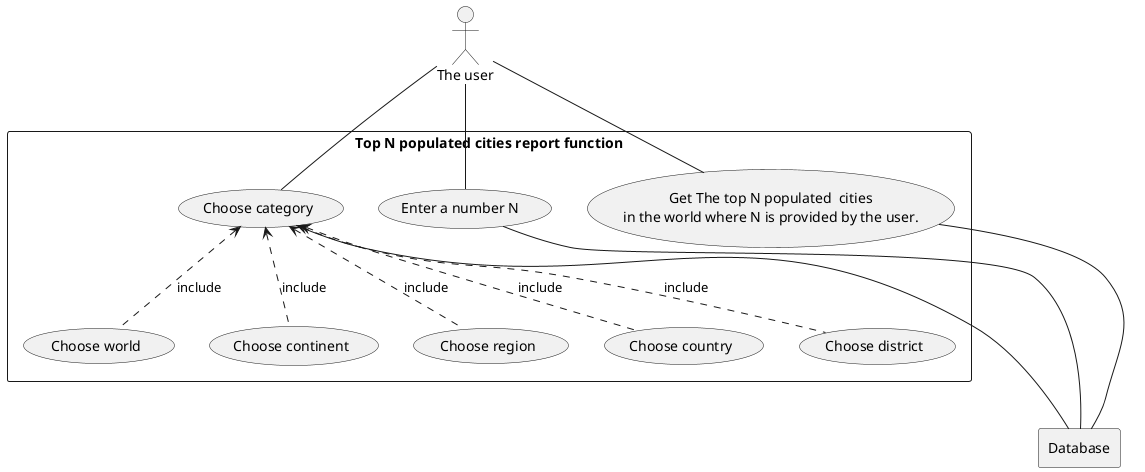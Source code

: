 @startuml

actor user as "The user"

rectangle Database

rectangle "Top N populated cities report function" {


    usecase world as "Choose world"
    usecase continent as "Choose continent"
    usecase region as "Choose region"
    usecase country as "Choose country"
    usecase district as "Choose district"
    usecase cc as "Choose category"
    usecase N as "Enter a number N "
    usecase UC as "Get The top N populated  cities
    in the world where N is provided by the user."

    user -- UC
    user -- cc
    user -- N
    cc <.. world : include
    cc <.. continent : include
    cc <.. region : include
    cc <.. country : include
    cc <.. district : include

    UC --- Database
    cc -- Database
    N -- Database


}

@enduml